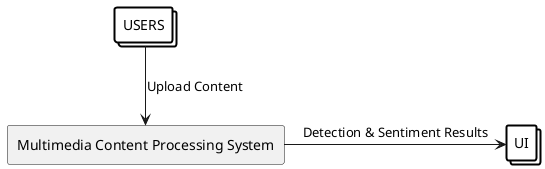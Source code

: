 @startuml
skinparam defaultTextAlignment center

' Define styles for collections
skinparam collections {
    BorderColor black
    BorderThickness 2
    BackgroundColor white
    ArrowColor Black
}

' External Entities
collections Users as "USERS"
collections UI as "UI"

' Main Process
rectangle "Multimedia Content Processing System" as MainSystem

' Data Flows
Users -down-> MainSystem : "Upload Content"
MainSystem -right-> UI : "Detection & Sentiment Results"

@enduml
